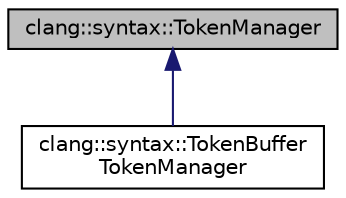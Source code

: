 digraph "clang::syntax::TokenManager"
{
 // LATEX_PDF_SIZE
  bgcolor="transparent";
  edge [fontname="Helvetica",fontsize="10",labelfontname="Helvetica",labelfontsize="10"];
  node [fontname="Helvetica",fontsize="10",shape=record];
  Node1 [label="clang::syntax::TokenManager",height=0.2,width=0.4,color="black", fillcolor="grey75", style="filled", fontcolor="black",tooltip="Defines interfaces for operating \"Token\" in the clang syntax-tree."];
  Node1 -> Node2 [dir="back",color="midnightblue",fontsize="10",style="solid",fontname="Helvetica"];
  Node2 [label="clang::syntax::TokenBuffer\lTokenManager",height=0.2,width=0.4,color="black",URL="$classclang_1_1syntax_1_1TokenBufferTokenManager.html",tooltip="A TokenBuffer-powered token manager."];
}
